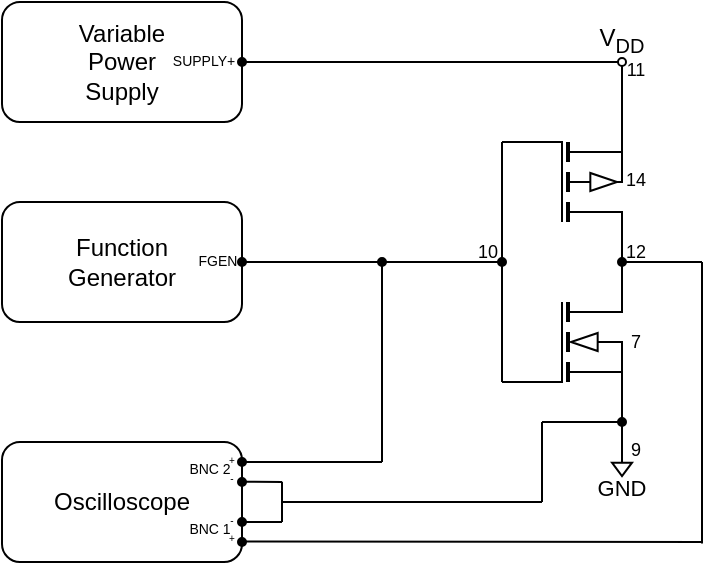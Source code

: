 <mxfile version="12.6.5" type="google"><diagram id="4tuSePGKtAbOBxakF-3i" name="Page-1"><mxGraphModel dx="773" dy="462" grid="1" gridSize="10" guides="1" tooltips="1" connect="1" arrows="1" fold="1" page="1" pageScale="1" pageWidth="850" pageHeight="1100" math="0" shadow="0"><root><mxCell id="0"/><mxCell id="1" parent="0"/><mxCell id="YbVoDeTZmeZvKIvNc3Jp-84" value="" style="endArrow=none;html=1;" edge="1" parent="1"><mxGeometry width="50" height="50" relative="1" as="geometry"><mxPoint x="170" y="280" as="sourcePoint"/><mxPoint x="361" y="280" as="targetPoint"/></mxGeometry></mxCell><mxCell id="3x3rSt4eHtW06s3jWHCz-59" value="&lt;div&gt;Oscilloscope&lt;/div&gt;" style="rounded=1;whiteSpace=wrap;html=1;fillColor=#FFFFFF;" parent="1" vertex="1"><mxGeometry x="50" y="470" width="120" height="60" as="geometry"/></mxCell><mxCell id="3x3rSt4eHtW06s3jWHCz-60" value="&lt;div&gt;Function &lt;br&gt;&lt;/div&gt;&lt;div&gt;Generator&lt;/div&gt;" style="rounded=1;whiteSpace=wrap;html=1;fillColor=#FFFFFF;" parent="1" vertex="1"><mxGeometry x="50" y="350" width="120" height="60" as="geometry"/></mxCell><mxCell id="3x3rSt4eHtW06s3jWHCz-61" value="&lt;div&gt;Variable &lt;br&gt;&lt;/div&gt;&lt;div&gt;Power &lt;br&gt;&lt;/div&gt;&lt;div&gt;Supply&lt;br&gt;&lt;/div&gt;" style="rounded=1;whiteSpace=wrap;html=1;fillColor=#FFFFFF;" parent="1" vertex="1"><mxGeometry x="50" y="250" width="120" height="60" as="geometry"/></mxCell><mxCell id="YbVoDeTZmeZvKIvNc3Jp-40" value="" style="group" vertex="1" connectable="0" parent="1"><mxGeometry x="280" y="259" width="105" height="243" as="geometry"/></mxCell><mxCell id="3x3rSt4eHtW06s3jWHCz-140" value="" style="group" parent="YbVoDeTZmeZvKIvNc3Jp-40" vertex="1" connectable="0"><mxGeometry width="105" height="243" as="geometry"/></mxCell><mxCell id="3x3rSt4eHtW06s3jWHCz-4" value="" style="group" parent="3x3rSt4eHtW06s3jWHCz-140" vertex="1" connectable="0"><mxGeometry x="20" y="131" width="64.5" height="74" as="geometry"/></mxCell><mxCell id="3x3rSt4eHtW06s3jWHCz-5" value="" style="endArrow=none;html=1;labelBackgroundColor=none;strokeColor=#000000;strokeWidth=2;shadow=0;" parent="3x3rSt4eHtW06s3jWHCz-4" edge="1"><mxGeometry width="50" height="50" relative="1" as="geometry"><mxPoint x="33" y="40" as="sourcePoint"/><mxPoint x="33" y="50" as="targetPoint"/></mxGeometry></mxCell><mxCell id="3x3rSt4eHtW06s3jWHCz-6" value="" style="endArrow=none;html=1;labelBackgroundColor=none;strokeColor=#000000;strokeWidth=2;shadow=0;" parent="3x3rSt4eHtW06s3jWHCz-4" edge="1"><mxGeometry width="50" height="50" relative="1" as="geometry"><mxPoint x="33" y="25" as="sourcePoint"/><mxPoint x="33" y="35" as="targetPoint"/></mxGeometry></mxCell><mxCell id="3x3rSt4eHtW06s3jWHCz-7" value="" style="endArrow=none;html=1;labelBackgroundColor=none;strokeColor=#000000;strokeWidth=1;shadow=0;" parent="3x3rSt4eHtW06s3jWHCz-4" edge="1"><mxGeometry width="50" height="50" relative="1" as="geometry"><mxPoint x="30" y="50" as="sourcePoint"/><mxPoint x="30" y="10" as="targetPoint"/></mxGeometry></mxCell><mxCell id="3x3rSt4eHtW06s3jWHCz-8" value="" style="endArrow=none;html=1;labelBackgroundColor=none;strokeColor=#000000;strokeWidth=2;shadow=0;" parent="3x3rSt4eHtW06s3jWHCz-4" edge="1"><mxGeometry width="50" height="50" relative="1" as="geometry"><mxPoint x="33" y="10" as="sourcePoint"/><mxPoint x="33" y="20" as="targetPoint"/></mxGeometry></mxCell><mxCell id="3x3rSt4eHtW06s3jWHCz-9" value="" style="pointerEvents=1;verticalLabelPosition=bottom;shadow=0;dashed=0;align=center;html=1;verticalAlign=top;shape=mxgraph.electrical.signal_sources.signal_ground;rounded=0;labelBackgroundColor=none;snapToPoint=1;rotation=90;" parent="3x3rSt4eHtW06s3jWHCz-4" vertex="1"><mxGeometry x="40" y="20" width="9" height="20" as="geometry"/></mxCell><mxCell id="3x3rSt4eHtW06s3jWHCz-10" value="" style="endArrow=none;html=1;labelBackgroundColor=none;strokeColor=#000000;strokeWidth=1;shadow=0;exitX=0.5;exitY=0;exitDx=0;exitDy=0;exitPerimeter=0;" parent="3x3rSt4eHtW06s3jWHCz-4" source="3x3rSt4eHtW06s3jWHCz-47" edge="1"><mxGeometry width="50" height="50" relative="1" as="geometry"><mxPoint x="60" y="60" as="sourcePoint"/><mxPoint x="60" y="30" as="targetPoint"/></mxGeometry></mxCell><mxCell id="3x3rSt4eHtW06s3jWHCz-11" value="" style="endArrow=none;html=1;labelBackgroundColor=none;strokeColor=#000000;strokeWidth=1;shadow=0;" parent="3x3rSt4eHtW06s3jWHCz-4" edge="1"><mxGeometry width="50" height="50" relative="1" as="geometry"><mxPoint x="53" y="30" as="sourcePoint"/><mxPoint x="60.5" y="30" as="targetPoint"/></mxGeometry></mxCell><mxCell id="3x3rSt4eHtW06s3jWHCz-12" value="" style="endArrow=none;html=1;labelBackgroundColor=none;strokeColor=#000000;strokeWidth=1;shadow=0;" parent="3x3rSt4eHtW06s3jWHCz-4" edge="1"><mxGeometry width="50" height="50" relative="1" as="geometry"><mxPoint x="33" y="45" as="sourcePoint"/><mxPoint x="60" y="45" as="targetPoint"/></mxGeometry></mxCell><mxCell id="3x3rSt4eHtW06s3jWHCz-13" value="" style="endArrow=none;html=1;labelBackgroundColor=none;strokeColor=#000000;strokeWidth=1;shadow=0;" parent="3x3rSt4eHtW06s3jWHCz-4" edge="1"><mxGeometry width="50" height="50" relative="1" as="geometry"><mxPoint x="33" y="15" as="sourcePoint"/><mxPoint x="60.5" y="15" as="targetPoint"/></mxGeometry></mxCell><mxCell id="3x3rSt4eHtW06s3jWHCz-14" value="" style="endArrow=none;html=1;labelBackgroundColor=none;strokeColor=#000000;strokeWidth=1;shadow=0;" parent="3x3rSt4eHtW06s3jWHCz-4" edge="1"><mxGeometry width="50" height="50" relative="1" as="geometry"><mxPoint x="60" y="15" as="sourcePoint"/><mxPoint x="60" as="targetPoint"/></mxGeometry></mxCell><mxCell id="3x3rSt4eHtW06s3jWHCz-15" value="" style="endArrow=none;html=1;labelBackgroundColor=none;strokeColor=#000000;strokeWidth=1;shadow=0;" parent="3x3rSt4eHtW06s3jWHCz-4" edge="1"><mxGeometry width="50" height="50" relative="1" as="geometry"><mxPoint y="50" as="sourcePoint"/><mxPoint x="30.5" y="50" as="targetPoint"/></mxGeometry></mxCell><mxCell id="YbVoDeTZmeZvKIvNc3Jp-79" value="" style="ellipse;whiteSpace=wrap;html=1;fillColor=#000000;snapToPoint=0;editable=0;allowArrows=0;connectable=0;" vertex="1" parent="3x3rSt4eHtW06s3jWHCz-4"><mxGeometry x="58" y="68" width="4" height="4" as="geometry"/></mxCell><mxCell id="3x3rSt4eHtW06s3jWHCz-31" value="" style="group" parent="3x3rSt4eHtW06s3jWHCz-140" vertex="1" connectable="0"><mxGeometry x="20" y="51" width="60.5" height="60" as="geometry"/></mxCell><mxCell id="3x3rSt4eHtW06s3jWHCz-32" value="" style="endArrow=none;html=1;labelBackgroundColor=none;strokeColor=#000000;strokeWidth=1;shadow=0;" parent="3x3rSt4eHtW06s3jWHCz-31" edge="1"><mxGeometry width="50" height="50" relative="1" as="geometry"><mxPoint x="33" y="30" as="sourcePoint"/><mxPoint x="60.5" y="29.96" as="targetPoint"/></mxGeometry></mxCell><mxCell id="3x3rSt4eHtW06s3jWHCz-33" value="" style="endArrow=none;html=1;labelBackgroundColor=none;strokeColor=#000000;strokeWidth=2;shadow=0;" parent="3x3rSt4eHtW06s3jWHCz-31" edge="1"><mxGeometry width="50" height="50" relative="1" as="geometry"><mxPoint x="33" y="40" as="sourcePoint"/><mxPoint x="33" y="50" as="targetPoint"/></mxGeometry></mxCell><mxCell id="3x3rSt4eHtW06s3jWHCz-34" value="" style="endArrow=none;html=1;labelBackgroundColor=none;strokeColor=#000000;strokeWidth=2;shadow=0;" parent="3x3rSt4eHtW06s3jWHCz-31" edge="1"><mxGeometry width="50" height="50" relative="1" as="geometry"><mxPoint x="33" y="25" as="sourcePoint"/><mxPoint x="33" y="35" as="targetPoint"/></mxGeometry></mxCell><mxCell id="3x3rSt4eHtW06s3jWHCz-35" value="" style="endArrow=none;html=1;labelBackgroundColor=none;strokeColor=#000000;strokeWidth=1;shadow=0;" parent="3x3rSt4eHtW06s3jWHCz-31" edge="1"><mxGeometry width="50" height="50" relative="1" as="geometry"><mxPoint x="30" y="50" as="sourcePoint"/><mxPoint x="30" y="10" as="targetPoint"/></mxGeometry></mxCell><mxCell id="3x3rSt4eHtW06s3jWHCz-36" value="" style="endArrow=none;html=1;labelBackgroundColor=none;strokeColor=#000000;strokeWidth=2;shadow=0;" parent="3x3rSt4eHtW06s3jWHCz-31" edge="1"><mxGeometry width="50" height="50" relative="1" as="geometry"><mxPoint x="33" y="10" as="sourcePoint"/><mxPoint x="33" y="20" as="targetPoint"/></mxGeometry></mxCell><mxCell id="3x3rSt4eHtW06s3jWHCz-37" value="" style="pointerEvents=1;verticalLabelPosition=bottom;shadow=0;dashed=0;align=center;html=1;verticalAlign=top;shape=mxgraph.electrical.signal_sources.signal_ground;rounded=0;labelBackgroundColor=none;snapToPoint=1;rotation=90;flipH=1;flipV=1;" parent="3x3rSt4eHtW06s3jWHCz-31" vertex="1"><mxGeometry x="43" y="20" width="9" height="20" as="geometry"/></mxCell><mxCell id="3x3rSt4eHtW06s3jWHCz-38" value="" style="endArrow=none;html=1;labelBackgroundColor=none;strokeColor=#000000;strokeWidth=1;shadow=0;" parent="3x3rSt4eHtW06s3jWHCz-31" edge="1"><mxGeometry width="50" height="50" relative="1" as="geometry"><mxPoint x="60" y="11" as="sourcePoint"/><mxPoint x="60" y="30" as="targetPoint"/></mxGeometry></mxCell><mxCell id="3x3rSt4eHtW06s3jWHCz-39" value="" style="endArrow=none;html=1;labelBackgroundColor=none;strokeColor=#000000;strokeWidth=1;shadow=0;" parent="3x3rSt4eHtW06s3jWHCz-31" edge="1"><mxGeometry width="50" height="50" relative="1" as="geometry"><mxPoint x="33" y="45" as="sourcePoint"/><mxPoint x="60" y="45" as="targetPoint"/></mxGeometry></mxCell><mxCell id="3x3rSt4eHtW06s3jWHCz-40" value="" style="endArrow=none;html=1;labelBackgroundColor=none;strokeColor=#000000;strokeWidth=1;shadow=0;" parent="3x3rSt4eHtW06s3jWHCz-31" edge="1"><mxGeometry width="50" height="50" relative="1" as="geometry"><mxPoint x="33" y="15" as="sourcePoint"/><mxPoint x="60.5" y="15" as="targetPoint"/></mxGeometry></mxCell><mxCell id="3x3rSt4eHtW06s3jWHCz-41" value="" style="endArrow=none;html=1;labelBackgroundColor=none;strokeColor=#000000;strokeWidth=1;shadow=0;" parent="3x3rSt4eHtW06s3jWHCz-31" edge="1"><mxGeometry width="50" height="50" relative="1" as="geometry"><mxPoint x="60" y="15" as="sourcePoint"/><mxPoint x="60" y="-30" as="targetPoint"/></mxGeometry></mxCell><mxCell id="3x3rSt4eHtW06s3jWHCz-42" value="" style="endArrow=none;html=1;labelBackgroundColor=none;strokeColor=#000000;strokeWidth=1;shadow=0;" parent="3x3rSt4eHtW06s3jWHCz-31" edge="1"><mxGeometry width="50" height="50" relative="1" as="geometry"><mxPoint y="10" as="sourcePoint"/><mxPoint x="30.5" y="10" as="targetPoint"/></mxGeometry></mxCell><mxCell id="3x3rSt4eHtW06s3jWHCz-43" value="" style="endArrow=none;html=1;labelBackgroundColor=none;strokeColor=#000000;strokeWidth=1;shadow=0;" parent="3x3rSt4eHtW06s3jWHCz-31" edge="1"><mxGeometry width="50" height="50" relative="1" as="geometry"><mxPoint x="60" y="60" as="sourcePoint"/><mxPoint x="60" y="44.5" as="targetPoint"/></mxGeometry></mxCell><mxCell id="3x3rSt4eHtW06s3jWHCz-44" value="" style="endArrow=none;html=1;" parent="3x3rSt4eHtW06s3jWHCz-140" edge="1"><mxGeometry width="50" height="50" relative="1" as="geometry"><mxPoint x="20" y="181" as="sourcePoint"/><mxPoint x="20" y="61" as="targetPoint"/></mxGeometry></mxCell><mxCell id="3x3rSt4eHtW06s3jWHCz-45" value="" style="endArrow=none;html=1;" parent="3x3rSt4eHtW06s3jWHCz-140" edge="1"><mxGeometry width="50" height="50" relative="1" as="geometry"><mxPoint x="80" y="131" as="sourcePoint"/><mxPoint x="80" y="111" as="targetPoint"/></mxGeometry></mxCell><mxCell id="3x3rSt4eHtW06s3jWHCz-46" value="" style="endArrow=none;html=1;" parent="3x3rSt4eHtW06s3jWHCz-140" edge="1"><mxGeometry width="50" height="50" relative="1" as="geometry"><mxPoint x="100" y="121" as="sourcePoint"/><mxPoint x="80" y="121" as="targetPoint"/></mxGeometry></mxCell><mxCell id="3x3rSt4eHtW06s3jWHCz-47" value="" style="pointerEvents=1;verticalLabelPosition=bottom;shadow=0;dashed=0;align=center;html=1;verticalAlign=top;shape=mxgraph.electrical.signal_sources.signal_ground;" parent="3x3rSt4eHtW06s3jWHCz-140" vertex="1"><mxGeometry x="75" y="218" width="10" height="10" as="geometry"/></mxCell><mxCell id="3x3rSt4eHtW06s3jWHCz-54" value="" style="ellipse;whiteSpace=wrap;html=1;fillColor=#000000;snapToPoint=0;editable=0;allowArrows=0;connectable=0;" parent="3x3rSt4eHtW06s3jWHCz-140" vertex="1"><mxGeometry x="78" y="119" width="4" height="4" as="geometry"/></mxCell><mxCell id="3x3rSt4eHtW06s3jWHCz-55" value="" style="ellipse;whiteSpace=wrap;html=1;fillColor=#FFFFFF;snapToPoint=0;editable=0;allowArrows=0;connectable=0;perimeterSpacing=1;" parent="3x3rSt4eHtW06s3jWHCz-140" vertex="1"><mxGeometry x="78" y="19" width="4" height="4" as="geometry"/></mxCell><mxCell id="3x3rSt4eHtW06s3jWHCz-56" value="" style="ellipse;whiteSpace=wrap;html=1;fillColor=#000000;snapToPoint=0;editable=0;allowArrows=0;connectable=0;" parent="3x3rSt4eHtW06s3jWHCz-140" vertex="1"><mxGeometry x="18" y="119" width="4" height="4" as="geometry"/></mxCell><mxCell id="3x3rSt4eHtW06s3jWHCz-57" value="V&lt;sub&gt;DD&lt;/sub&gt;" style="text;html=1;strokeColor=none;fillColor=none;align=center;verticalAlign=middle;whiteSpace=wrap;rounded=0;" parent="3x3rSt4eHtW06s3jWHCz-140" vertex="1"><mxGeometry x="60" width="40" height="20" as="geometry"/></mxCell><mxCell id="3x3rSt4eHtW06s3jWHCz-65" value="" style="endArrow=none;html=1;" parent="3x3rSt4eHtW06s3jWHCz-140" edge="1"><mxGeometry width="50" height="50" relative="1" as="geometry"><mxPoint y="121" as="sourcePoint"/><mxPoint x="18" y="121" as="targetPoint"/></mxGeometry></mxCell><mxCell id="3x3rSt4eHtW06s3jWHCz-139" value="&lt;font style=&quot;font-size: 11px&quot;&gt;GND&lt;/font&gt;" style="text;html=1;strokeColor=none;fillColor=none;align=center;verticalAlign=middle;whiteSpace=wrap;rounded=0;" parent="3x3rSt4eHtW06s3jWHCz-140" vertex="1"><mxGeometry x="60" y="224" width="40" height="20" as="geometry"/></mxCell><mxCell id="YbVoDeTZmeZvKIvNc3Jp-42" value="&lt;font style=&quot;font-size: 7px&quot;&gt;FGEN&lt;/font&gt;" style="text;html=1;strokeColor=none;fillColor=none;align=center;verticalAlign=middle;whiteSpace=wrap;rounded=0;" vertex="1" parent="1"><mxGeometry x="143" y="367.5" width="30" height="20" as="geometry"/></mxCell><mxCell id="YbVoDeTZmeZvKIvNc3Jp-43" value="" style="ellipse;whiteSpace=wrap;html=1;fillColor=#000000;snapToPoint=0;editable=0;allowArrows=0;connectable=0;" vertex="1" parent="1"><mxGeometry x="168" y="378" width="4" height="4" as="geometry"/></mxCell><mxCell id="YbVoDeTZmeZvKIvNc3Jp-44" value="" style="endArrow=none;html=1;exitX=1;exitY=0.5;exitDx=0;exitDy=0;" edge="1" parent="1" source="3x3rSt4eHtW06s3jWHCz-60"><mxGeometry width="50" height="50" relative="1" as="geometry"><mxPoint x="180" y="378" as="sourcePoint"/><mxPoint x="280" y="380" as="targetPoint"/></mxGeometry></mxCell><mxCell id="YbVoDeTZmeZvKIvNc3Jp-45" value="&lt;font style=&quot;font-size: 9px&quot;&gt;10&lt;/font&gt;" style="text;html=1;strokeColor=none;fillColor=none;align=center;verticalAlign=middle;whiteSpace=wrap;rounded=0;" vertex="1" parent="1"><mxGeometry x="283" y="365" width="20" height="18" as="geometry"/></mxCell><mxCell id="YbVoDeTZmeZvKIvNc3Jp-46" value="&lt;font style=&quot;font-size: 9px&quot;&gt;12&lt;/font&gt;" style="text;html=1;strokeColor=none;fillColor=none;align=center;verticalAlign=middle;whiteSpace=wrap;rounded=0;" vertex="1" parent="1"><mxGeometry x="357" y="365" width="20" height="18" as="geometry"/></mxCell><mxCell id="YbVoDeTZmeZvKIvNc3Jp-47" value="&lt;font style=&quot;font-size: 9px&quot;&gt;14&lt;/font&gt;" style="text;html=1;strokeColor=none;fillColor=none;align=center;verticalAlign=middle;whiteSpace=wrap;rounded=0;" vertex="1" parent="1"><mxGeometry x="357" y="329" width="20" height="18" as="geometry"/></mxCell><mxCell id="YbVoDeTZmeZvKIvNc3Jp-50" value="&lt;font style=&quot;font-size: 9px&quot;&gt;11&lt;/font&gt;" style="text;html=1;strokeColor=none;fillColor=none;align=center;verticalAlign=middle;whiteSpace=wrap;rounded=0;" vertex="1" parent="1"><mxGeometry x="357" y="274" width="20" height="18" as="geometry"/></mxCell><mxCell id="YbVoDeTZmeZvKIvNc3Jp-51" value="&lt;font style=&quot;font-size: 9px&quot;&gt;9&lt;/font&gt;" style="text;html=1;strokeColor=none;fillColor=none;align=center;verticalAlign=middle;whiteSpace=wrap;rounded=0;" vertex="1" parent="1"><mxGeometry x="357" y="464" width="20" height="18" as="geometry"/></mxCell><mxCell id="YbVoDeTZmeZvKIvNc3Jp-52" value="&lt;font style=&quot;font-size: 9px&quot;&gt;7&lt;/font&gt;" style="text;html=1;strokeColor=none;fillColor=none;align=center;verticalAlign=middle;whiteSpace=wrap;rounded=0;" vertex="1" parent="1"><mxGeometry x="357" y="410" width="20" height="18" as="geometry"/></mxCell><mxCell id="YbVoDeTZmeZvKIvNc3Jp-53" value="" style="endArrow=none;html=1;" edge="1" parent="1"><mxGeometry width="50" height="50" relative="1" as="geometry"><mxPoint x="380" y="380" as="sourcePoint"/><mxPoint x="400" y="380" as="targetPoint"/></mxGeometry></mxCell><mxCell id="YbVoDeTZmeZvKIvNc3Jp-54" value="" style="endArrow=none;html=1;" edge="1" parent="1"><mxGeometry width="50" height="50" relative="1" as="geometry"><mxPoint x="400" y="380" as="sourcePoint"/><mxPoint x="400" y="520.698" as="targetPoint"/></mxGeometry></mxCell><mxCell id="YbVoDeTZmeZvKIvNc3Jp-55" value="" style="endArrow=none;html=1;entryX=1.013;entryY=0.829;entryDx=0;entryDy=0;entryPerimeter=0;" edge="1" parent="1" target="3x3rSt4eHtW06s3jWHCz-59"><mxGeometry width="50" height="50" relative="1" as="geometry"><mxPoint x="400" y="520" as="sourcePoint"/><mxPoint x="420" y="400" as="targetPoint"/></mxGeometry></mxCell><mxCell id="YbVoDeTZmeZvKIvNc3Jp-56" value="&lt;font style=&quot;font-size: 7px&quot;&gt;BNC 1&lt;/font&gt;" style="text;html=1;strokeColor=none;fillColor=none;align=center;verticalAlign=middle;whiteSpace=wrap;rounded=0;" vertex="1" parent="1"><mxGeometry x="134" y="502" width="40" height="20" as="geometry"/></mxCell><mxCell id="YbVoDeTZmeZvKIvNc3Jp-57" value="" style="ellipse;whiteSpace=wrap;html=1;fillColor=#000000;snapToPoint=0;editable=0;allowArrows=0;connectable=0;" vertex="1" parent="1"><mxGeometry x="168" y="478" width="4" height="4" as="geometry"/></mxCell><mxCell id="YbVoDeTZmeZvKIvNc3Jp-58" value="" style="ellipse;whiteSpace=wrap;html=1;fillColor=#000000;snapToPoint=0;editable=0;allowArrows=0;connectable=0;" vertex="1" parent="1"><mxGeometry x="168" y="488" width="4" height="4" as="geometry"/></mxCell><mxCell id="YbVoDeTZmeZvKIvNc3Jp-59" value="" style="ellipse;whiteSpace=wrap;html=1;fillColor=#000000;snapToPoint=0;editable=0;allowArrows=0;connectable=0;" vertex="1" parent="1"><mxGeometry x="168" y="508" width="4" height="4" as="geometry"/></mxCell><mxCell id="YbVoDeTZmeZvKIvNc3Jp-60" value="" style="ellipse;whiteSpace=wrap;html=1;fillColor=#000000;snapToPoint=0;editable=0;allowArrows=0;connectable=0;" vertex="1" parent="1"><mxGeometry x="168" y="518" width="4" height="4" as="geometry"/></mxCell><mxCell id="YbVoDeTZmeZvKIvNc3Jp-62" value="&lt;font style=&quot;font-size: 7px&quot;&gt;BNC 2&lt;br&gt;&lt;/font&gt;" style="text;html=1;strokeColor=none;fillColor=none;align=center;verticalAlign=middle;whiteSpace=wrap;rounded=0;" vertex="1" parent="1"><mxGeometry x="134" y="472" width="40" height="20" as="geometry"/></mxCell><mxCell id="YbVoDeTZmeZvKIvNc3Jp-63" value="&lt;font style=&quot;font-size: 5px&quot;&gt;+&lt;/font&gt;" style="text;html=1;strokeColor=none;fillColor=none;align=center;verticalAlign=middle;whiteSpace=wrap;rounded=0;" vertex="1" parent="1"><mxGeometry x="160" y="471" width="10" height="12" as="geometry"/></mxCell><mxCell id="YbVoDeTZmeZvKIvNc3Jp-64" value="&lt;font style=&quot;font-size: 5px&quot;&gt;-&lt;/font&gt;" style="text;html=1;strokeColor=none;fillColor=none;align=center;verticalAlign=middle;whiteSpace=wrap;rounded=0;" vertex="1" parent="1"><mxGeometry x="160" y="500.5" width="10" height="12" as="geometry"/></mxCell><mxCell id="YbVoDeTZmeZvKIvNc3Jp-65" value="&lt;font style=&quot;font-size: 5px&quot;&gt;-&lt;/font&gt;" style="text;html=1;strokeColor=none;fillColor=none;align=center;verticalAlign=middle;whiteSpace=wrap;rounded=0;" vertex="1" parent="1"><mxGeometry x="160" y="480" width="10" height="12.5" as="geometry"/></mxCell><mxCell id="YbVoDeTZmeZvKIvNc3Jp-66" value="&lt;font style=&quot;font-size: 5px&quot;&gt;+&lt;/font&gt;" style="text;html=1;strokeColor=none;fillColor=none;align=center;verticalAlign=middle;whiteSpace=wrap;rounded=0;" vertex="1" parent="1"><mxGeometry x="160" y="510" width="10" height="12" as="geometry"/></mxCell><mxCell id="YbVoDeTZmeZvKIvNc3Jp-67" value="" style="ellipse;whiteSpace=wrap;html=1;fillColor=#000000;snapToPoint=0;editable=0;allowArrows=0;connectable=0;" vertex="1" parent="1"><mxGeometry x="238" y="378" width="4" height="4" as="geometry"/></mxCell><mxCell id="YbVoDeTZmeZvKIvNc3Jp-68" value="" style="endArrow=none;html=1;" edge="1" parent="1"><mxGeometry width="50" height="50" relative="1" as="geometry"><mxPoint x="240" y="480" as="sourcePoint"/><mxPoint x="240" y="380" as="targetPoint"/></mxGeometry></mxCell><mxCell id="YbVoDeTZmeZvKIvNc3Jp-69" value="" style="endArrow=none;html=1;exitX=1;exitY=0;exitDx=0;exitDy=0;" edge="1" parent="1" source="YbVoDeTZmeZvKIvNc3Jp-65"><mxGeometry width="50" height="50" relative="1" as="geometry"><mxPoint x="200" y="480" as="sourcePoint"/><mxPoint x="240" y="480" as="targetPoint"/></mxGeometry></mxCell><mxCell id="YbVoDeTZmeZvKIvNc3Jp-70" value="" style="endArrow=none;html=1;" edge="1" parent="1"><mxGeometry width="50" height="50" relative="1" as="geometry"><mxPoint x="170" y="489.9" as="sourcePoint"/><mxPoint x="190" y="490" as="targetPoint"/></mxGeometry></mxCell><mxCell id="YbVoDeTZmeZvKIvNc3Jp-71" value="" style="endArrow=none;html=1;" edge="1" parent="1"><mxGeometry width="50" height="50" relative="1" as="geometry"><mxPoint x="170" y="510" as="sourcePoint"/><mxPoint x="190" y="510" as="targetPoint"/></mxGeometry></mxCell><mxCell id="YbVoDeTZmeZvKIvNc3Jp-72" value="" style="endArrow=none;html=1;" edge="1" parent="1"><mxGeometry width="50" height="50" relative="1" as="geometry"><mxPoint x="190" y="489.9" as="sourcePoint"/><mxPoint x="190" y="510" as="targetPoint"/></mxGeometry></mxCell><mxCell id="YbVoDeTZmeZvKIvNc3Jp-73" value="" style="endArrow=none;html=1;" edge="1" parent="1"><mxGeometry width="50" height="50" relative="1" as="geometry"><mxPoint x="190" y="500" as="sourcePoint"/><mxPoint x="320" y="500" as="targetPoint"/></mxGeometry></mxCell><mxCell id="YbVoDeTZmeZvKIvNc3Jp-74" value="" style="endArrow=none;html=1;" edge="1" parent="1"><mxGeometry width="50" height="50" relative="1" as="geometry"><mxPoint x="320" y="500" as="sourcePoint"/><mxPoint x="320" y="460" as="targetPoint"/></mxGeometry></mxCell><mxCell id="YbVoDeTZmeZvKIvNc3Jp-78" value="" style="endArrow=none;html=1;" edge="1" parent="1"><mxGeometry width="50" height="50" relative="1" as="geometry"><mxPoint x="360" y="460" as="sourcePoint"/><mxPoint x="320" y="460" as="targetPoint"/></mxGeometry></mxCell><mxCell id="YbVoDeTZmeZvKIvNc3Jp-82" value="&lt;font style=&quot;font-size: 7px&quot;&gt;SUPPLY+&lt;/font&gt;" style="text;html=1;strokeColor=none;fillColor=none;align=center;verticalAlign=middle;whiteSpace=wrap;rounded=0;" vertex="1" parent="1"><mxGeometry x="136" y="268" width="30" height="20" as="geometry"/></mxCell><mxCell id="YbVoDeTZmeZvKIvNc3Jp-83" value="" style="ellipse;whiteSpace=wrap;html=1;fillColor=#000000;snapToPoint=0;editable=0;allowArrows=0;connectable=0;" vertex="1" parent="1"><mxGeometry x="168" y="278" width="4" height="4" as="geometry"/></mxCell></root></mxGraphModel></diagram></mxfile>